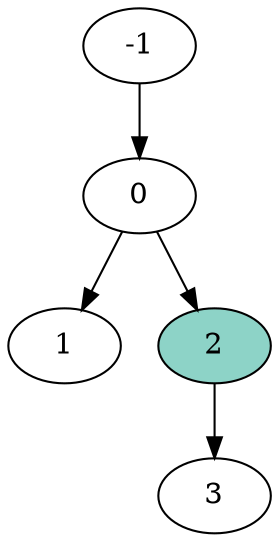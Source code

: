digraph statespace {
node [colorscheme="set312" style=wedged]
-1 -> 0
0 -> 1
2 [style=filled fillcolor=1]
0 -> 2
2 -> 3
}
